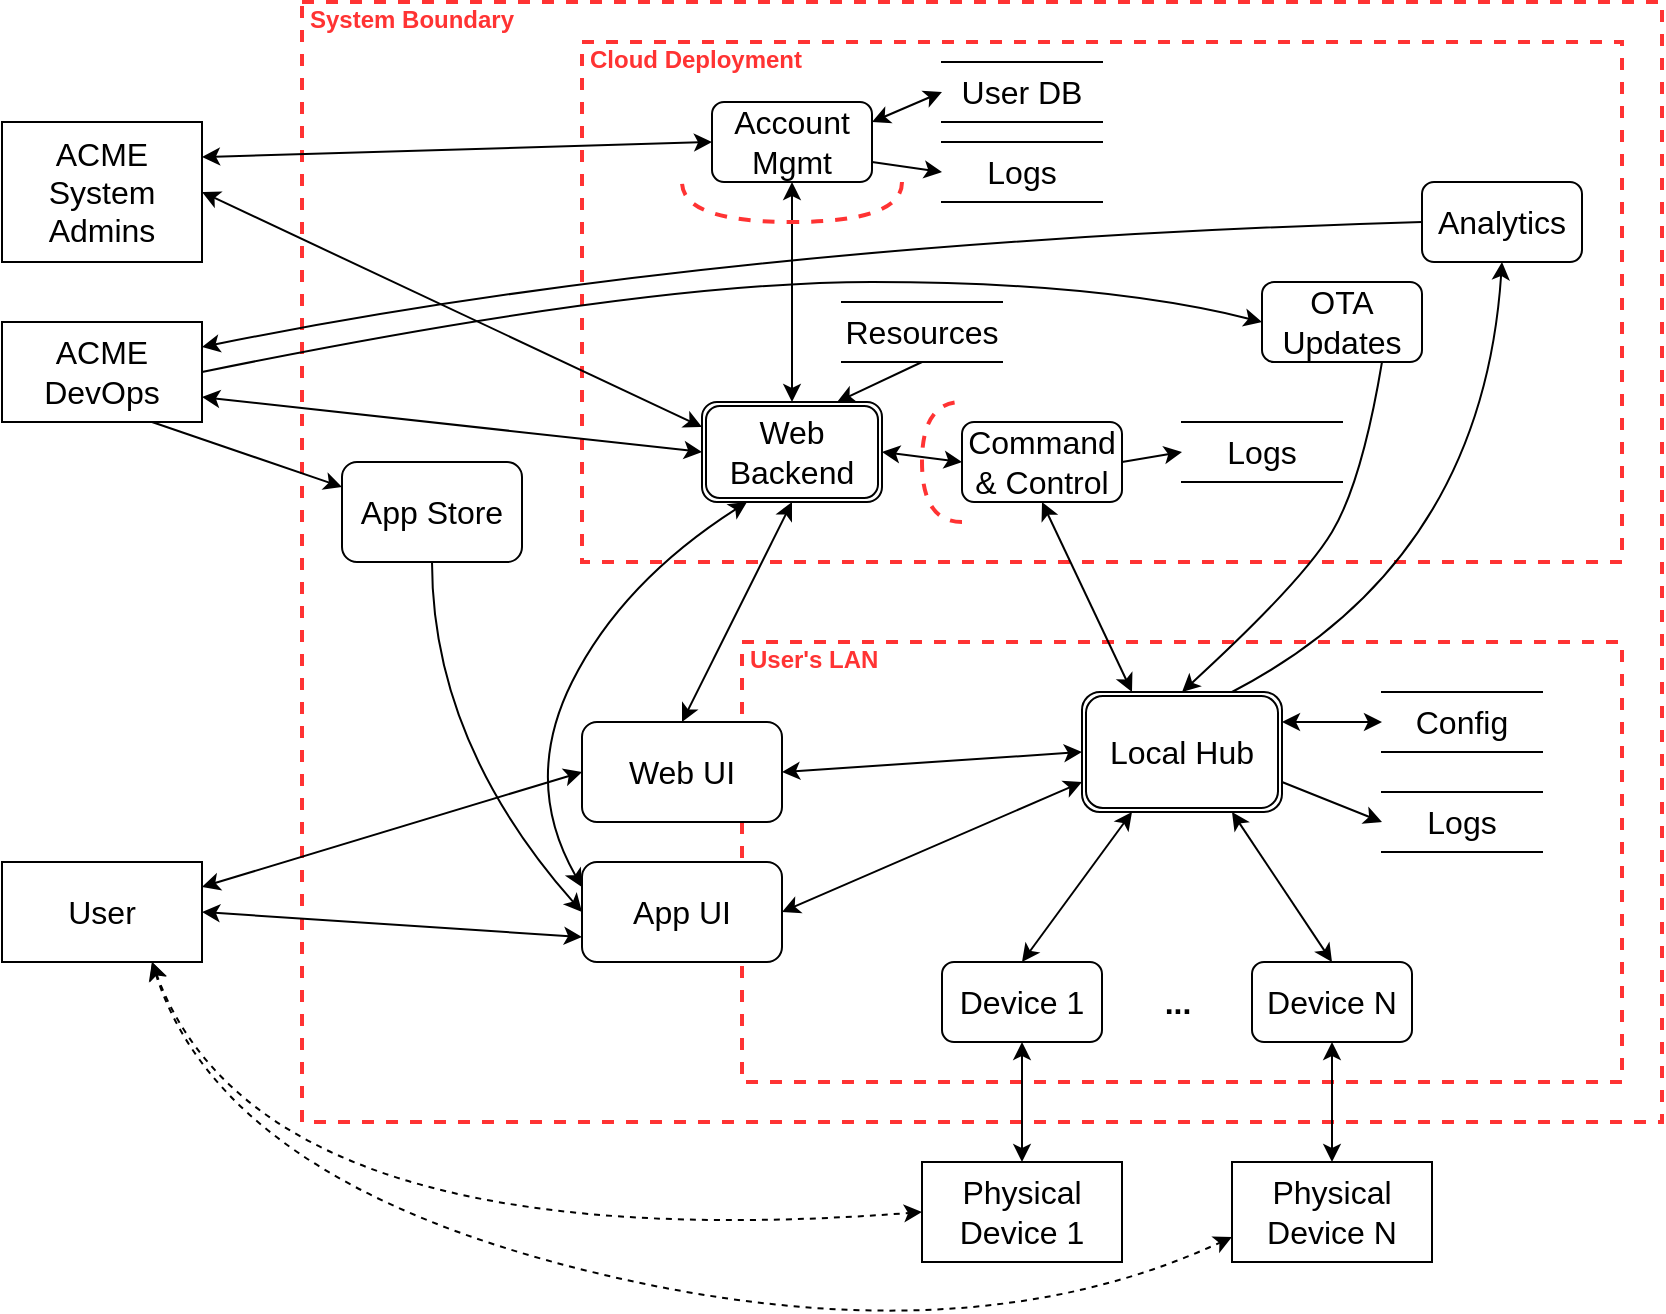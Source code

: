 <mxfile version="11.3.0" type="device" pages="1"><diagram id="9IWmdSMfJTpE5Gw8eWRQ" name="Page-1"><mxGraphModel dx="1605" dy="1107" grid="1" gridSize="10" guides="1" tooltips="1" connect="1" arrows="1" fold="1" page="0" pageScale="1" pageWidth="850" pageHeight="1100" math="0" shadow="0"><root><mxCell id="0"/><mxCell id="1" parent="0"/><mxCell id="WU7GWfCi_3GzVYFVgM7I-1" value="System Boundary" style="html=1;fontColor=#FF3333;fontStyle=1;align=left;verticalAlign=top;spacing=0;labelBorderColor=none;fillColor=none;dashed=1;strokeWidth=2;strokeColor=#FF3333;spacingLeft=4;spacingTop=-3;" parent="1" vertex="1"><mxGeometry x="20" width="680" height="560" as="geometry"/></mxCell><mxCell id="rx-pIHJR_-xb5jepBgxt-1" value="Cloud Deployment" style="html=1;fontColor=#FF3333;fontStyle=1;align=left;verticalAlign=top;spacing=0;labelBorderColor=none;fillColor=none;dashed=1;strokeWidth=2;strokeColor=#FF3333;spacingLeft=4;spacingTop=-3;" vertex="1" parent="1"><mxGeometry x="160" y="20" width="520" height="260" as="geometry"/></mxCell><mxCell id="rx-pIHJR_-xb5jepBgxt-7" value="User's LAN" style="html=1;fontColor=#FF3333;fontStyle=1;align=left;verticalAlign=top;spacing=0;labelBorderColor=none;fillColor=none;dashed=1;strokeWidth=2;strokeColor=#FF3333;spacingLeft=4;spacingTop=-3;" vertex="1" parent="1"><mxGeometry x="240" y="320" width="440" height="220" as="geometry"/></mxCell><mxCell id="WU7GWfCi_3GzVYFVgM7I-3" value="&lt;font style=&quot;font-size: 16px&quot;&gt;User&lt;/font&gt;" style="rounded=0;whiteSpace=wrap;html=1;" parent="1" vertex="1"><mxGeometry x="-130" y="430" width="100" height="50" as="geometry"/></mxCell><mxCell id="WU7GWfCi_3GzVYFVgM7I-4" value="&lt;font style=&quot;font-size: 16px&quot;&gt;Physical Device 1&lt;/font&gt;" style="rounded=0;whiteSpace=wrap;html=1;" parent="1" vertex="1"><mxGeometry x="330" y="580" width="100" height="50" as="geometry"/></mxCell><mxCell id="WU7GWfCi_3GzVYFVgM7I-5" value="&lt;font style=&quot;font-size: 16px&quot;&gt;Physical Device N&lt;/font&gt;" style="rounded=0;whiteSpace=wrap;html=1;" parent="1" vertex="1"><mxGeometry x="485" y="580" width="100" height="50" as="geometry"/></mxCell><mxCell id="WU7GWfCi_3GzVYFVgM7I-6" value="&lt;span style=&quot;font-size: 16px&quot;&gt;ACME DevOps&lt;/span&gt;" style="rounded=0;whiteSpace=wrap;html=1;" parent="1" vertex="1"><mxGeometry x="-130" y="160" width="100" height="50" as="geometry"/></mxCell><mxCell id="rx-pIHJR_-xb5jepBgxt-4" value="&lt;font style=&quot;font-size: 16px&quot;&gt;Web UI&lt;/font&gt;" style="rounded=1;whiteSpace=wrap;html=1;" vertex="1" parent="1"><mxGeometry x="160" y="360" width="100" height="50" as="geometry"/></mxCell><mxCell id="rx-pIHJR_-xb5jepBgxt-5" value="&lt;font style=&quot;font-size: 16px&quot;&gt;App Store&lt;/font&gt;" style="rounded=1;whiteSpace=wrap;html=1;" vertex="1" parent="1"><mxGeometry x="40" y="230" width="90" height="50" as="geometry"/></mxCell><mxCell id="rx-pIHJR_-xb5jepBgxt-6" value="&lt;font style=&quot;font-size: 16px&quot;&gt;App UI&lt;br&gt;&lt;/font&gt;" style="rounded=1;whiteSpace=wrap;html=1;" vertex="1" parent="1"><mxGeometry x="160" y="430" width="100" height="50" as="geometry"/></mxCell><mxCell id="rx-pIHJR_-xb5jepBgxt-9" value="&lt;font style=&quot;font-size: 16px&quot;&gt;Local Hub&lt;/font&gt;" style="shape=ext;double=1;rounded=1;whiteSpace=wrap;html=1;" vertex="1" parent="1"><mxGeometry x="410" y="345" width="100" height="60" as="geometry"/></mxCell><mxCell id="rx-pIHJR_-xb5jepBgxt-10" value="&lt;font style=&quot;font-size: 16px&quot;&gt;Device 1&lt;/font&gt;" style="rounded=1;whiteSpace=wrap;html=1;" vertex="1" parent="1"><mxGeometry x="340" y="480" width="80" height="40" as="geometry"/></mxCell><mxCell id="rx-pIHJR_-xb5jepBgxt-11" value="&lt;font style=&quot;font-size: 16px&quot;&gt;Device N&lt;/font&gt;" style="rounded=1;whiteSpace=wrap;html=1;" vertex="1" parent="1"><mxGeometry x="495" y="480" width="80" height="40" as="geometry"/></mxCell><mxCell id="rx-pIHJR_-xb5jepBgxt-12" value="&lt;font style=&quot;font-size: 16px&quot;&gt;Analytics&lt;/font&gt;" style="rounded=1;whiteSpace=wrap;html=1;" vertex="1" parent="1"><mxGeometry x="580" y="90" width="80" height="40" as="geometry"/></mxCell><mxCell id="rx-pIHJR_-xb5jepBgxt-13" value="&lt;font style=&quot;font-size: 16px&quot;&gt;OTA Updates&lt;/font&gt;" style="rounded=1;whiteSpace=wrap;html=1;" vertex="1" parent="1"><mxGeometry x="500" y="140" width="80" height="40" as="geometry"/></mxCell><mxCell id="rx-pIHJR_-xb5jepBgxt-14" value="&lt;font style=&quot;font-size: 16px&quot;&gt;Command &amp;amp; Control&lt;/font&gt;" style="rounded=1;whiteSpace=wrap;html=1;" vertex="1" parent="1"><mxGeometry x="350" y="210" width="80" height="40" as="geometry"/></mxCell><mxCell id="rx-pIHJR_-xb5jepBgxt-16" value="&lt;font style=&quot;font-size: 16px&quot;&gt;Account Mgmt&lt;/font&gt;" style="rounded=1;whiteSpace=wrap;html=1;" vertex="1" parent="1"><mxGeometry x="225" y="50" width="80" height="40" as="geometry"/></mxCell><mxCell id="rx-pIHJR_-xb5jepBgxt-19" value="&lt;font style=&quot;font-size: 16px&quot;&gt;Web Backend&lt;/font&gt;" style="shape=ext;double=1;rounded=1;whiteSpace=wrap;html=1;" vertex="1" parent="1"><mxGeometry x="220" y="200" width="90" height="50" as="geometry"/></mxCell><mxCell id="rx-pIHJR_-xb5jepBgxt-20" value="&lt;span style=&quot;font-size: 16px&quot;&gt;ACME System Admins&lt;/span&gt;" style="rounded=0;whiteSpace=wrap;html=1;" vertex="1" parent="1"><mxGeometry x="-130" y="60" width="100" height="70" as="geometry"/></mxCell><mxCell id="rx-pIHJR_-xb5jepBgxt-22" value="&lt;b&gt;&lt;font style=&quot;font-size: 16px&quot;&gt;...&lt;/font&gt;&lt;/b&gt;" style="text;html=1;strokeColor=none;fillColor=none;align=center;verticalAlign=middle;whiteSpace=wrap;rounded=0;" vertex="1" parent="1"><mxGeometry x="437.5" y="490" width="40" height="20" as="geometry"/></mxCell><mxCell id="rx-pIHJR_-xb5jepBgxt-23" value="" style="endArrow=classic;startArrow=classic;html=1;fontColor=#FF3333;entryX=0;entryY=0.75;entryDx=0;entryDy=0;exitX=1;exitY=0.5;exitDx=0;exitDy=0;" edge="1" parent="1" source="rx-pIHJR_-xb5jepBgxt-6" target="rx-pIHJR_-xb5jepBgxt-9"><mxGeometry width="50" height="50" relative="1" as="geometry"><mxPoint x="290" y="450" as="sourcePoint"/><mxPoint x="340" y="430" as="targetPoint"/></mxGeometry></mxCell><mxCell id="rx-pIHJR_-xb5jepBgxt-24" value="" style="endArrow=classic;startArrow=classic;html=1;fontColor=#FF3333;entryX=0;entryY=0.5;entryDx=0;entryDy=0;exitX=1;exitY=0.5;exitDx=0;exitDy=0;" edge="1" parent="1" source="rx-pIHJR_-xb5jepBgxt-4" target="rx-pIHJR_-xb5jepBgxt-9"><mxGeometry width="50" height="50" relative="1" as="geometry"><mxPoint x="270" y="465" as="sourcePoint"/><mxPoint x="420" y="400" as="targetPoint"/></mxGeometry></mxCell><mxCell id="rx-pIHJR_-xb5jepBgxt-25" value="" style="endArrow=classic;startArrow=classic;html=1;fontColor=#FF3333;entryX=0.25;entryY=1;entryDx=0;entryDy=0;exitX=0.5;exitY=0;exitDx=0;exitDy=0;" edge="1" parent="1" source="rx-pIHJR_-xb5jepBgxt-10" target="rx-pIHJR_-xb5jepBgxt-9"><mxGeometry width="50" height="50" relative="1" as="geometry"><mxPoint x="270" y="465" as="sourcePoint"/><mxPoint x="420" y="400" as="targetPoint"/></mxGeometry></mxCell><mxCell id="rx-pIHJR_-xb5jepBgxt-26" value="" style="endArrow=classic;startArrow=classic;html=1;fontColor=#FF3333;entryX=0.75;entryY=1;entryDx=0;entryDy=0;exitX=0.5;exitY=0;exitDx=0;exitDy=0;" edge="1" parent="1" source="rx-pIHJR_-xb5jepBgxt-11" target="rx-pIHJR_-xb5jepBgxt-9"><mxGeometry width="50" height="50" relative="1" as="geometry"><mxPoint x="390" y="490" as="sourcePoint"/><mxPoint x="445" y="415" as="targetPoint"/></mxGeometry></mxCell><mxCell id="rx-pIHJR_-xb5jepBgxt-27" value="" style="endArrow=classic;startArrow=classic;html=1;fontColor=#FF3333;entryX=0.5;entryY=1;entryDx=0;entryDy=0;exitX=0.5;exitY=0;exitDx=0;exitDy=0;" edge="1" parent="1" source="WU7GWfCi_3GzVYFVgM7I-4" target="rx-pIHJR_-xb5jepBgxt-10"><mxGeometry width="50" height="50" relative="1" as="geometry"><mxPoint x="390" y="490" as="sourcePoint"/><mxPoint x="445" y="415" as="targetPoint"/></mxGeometry></mxCell><mxCell id="rx-pIHJR_-xb5jepBgxt-28" value="" style="endArrow=classic;startArrow=classic;html=1;fontColor=#FF3333;entryX=0.5;entryY=1;entryDx=0;entryDy=0;exitX=0.5;exitY=0;exitDx=0;exitDy=0;" edge="1" parent="1" source="WU7GWfCi_3GzVYFVgM7I-5" target="rx-pIHJR_-xb5jepBgxt-11"><mxGeometry width="50" height="50" relative="1" as="geometry"><mxPoint x="390" y="590" as="sourcePoint"/><mxPoint x="390" y="530" as="targetPoint"/></mxGeometry></mxCell><mxCell id="rx-pIHJR_-xb5jepBgxt-29" value="" style="endArrow=classic;startArrow=classic;html=1;fontColor=#FF3333;entryX=0.25;entryY=0;entryDx=0;entryDy=0;exitX=0.5;exitY=1;exitDx=0;exitDy=0;" edge="1" parent="1" source="rx-pIHJR_-xb5jepBgxt-14" target="rx-pIHJR_-xb5jepBgxt-9"><mxGeometry width="50" height="50" relative="1" as="geometry"><mxPoint x="270" y="395" as="sourcePoint"/><mxPoint x="420" y="385" as="targetPoint"/></mxGeometry></mxCell><mxCell id="rx-pIHJR_-xb5jepBgxt-33" value="" style="endArrow=classic;startArrow=classic;html=1;fontColor=#FF3333;entryX=0;entryY=0.5;entryDx=0;entryDy=0;exitX=1;exitY=0.5;exitDx=0;exitDy=0;" edge="1" parent="1" source="rx-pIHJR_-xb5jepBgxt-19" target="rx-pIHJR_-xb5jepBgxt-14"><mxGeometry width="50" height="50" relative="1" as="geometry"><mxPoint x="400" y="260" as="sourcePoint"/><mxPoint x="445" y="355" as="targetPoint"/></mxGeometry></mxCell><mxCell id="rx-pIHJR_-xb5jepBgxt-34" value="" style="endArrow=classic;startArrow=classic;html=1;fontColor=#FF3333;entryX=0.5;entryY=0;entryDx=0;entryDy=0;exitX=0.5;exitY=1;exitDx=0;exitDy=0;" edge="1" parent="1" source="rx-pIHJR_-xb5jepBgxt-19" target="rx-pIHJR_-xb5jepBgxt-4"><mxGeometry width="50" height="50" relative="1" as="geometry"><mxPoint x="320" y="235" as="sourcePoint"/><mxPoint x="360" y="240" as="targetPoint"/></mxGeometry></mxCell><mxCell id="rx-pIHJR_-xb5jepBgxt-35" value="" style="curved=1;endArrow=classic;html=1;entryX=0;entryY=0.25;entryDx=0;entryDy=0;exitX=0.25;exitY=1;exitDx=0;exitDy=0;startArrow=classic;startFill=1;" edge="1" parent="1" source="rx-pIHJR_-xb5jepBgxt-19" target="rx-pIHJR_-xb5jepBgxt-6"><mxGeometry width="50" height="50" relative="1" as="geometry"><mxPoint x="105" y="480" as="sourcePoint"/><mxPoint x="155" y="430" as="targetPoint"/><Array as="points"><mxPoint x="180" y="290"/><mxPoint x="130" y="390"/></Array></mxGeometry></mxCell><mxCell id="rx-pIHJR_-xb5jepBgxt-37" value="" style="curved=1;endArrow=classic;html=1;entryX=0;entryY=0.5;entryDx=0;entryDy=0;exitX=0.5;exitY=1;exitDx=0;exitDy=0;startArrow=none;startFill=0;" edge="1" parent="1" source="rx-pIHJR_-xb5jepBgxt-5" target="rx-pIHJR_-xb5jepBgxt-6"><mxGeometry width="50" height="50" relative="1" as="geometry"><mxPoint x="252.5" y="260" as="sourcePoint"/><mxPoint x="170" y="452.5" as="targetPoint"/><Array as="points"><mxPoint x="85" y="370"/></Array></mxGeometry></mxCell><mxCell id="rx-pIHJR_-xb5jepBgxt-38" value="" style="endArrow=classic;startArrow=classic;html=1;fontColor=#FF3333;entryX=0;entryY=0.5;entryDx=0;entryDy=0;exitX=1;exitY=0.25;exitDx=0;exitDy=0;" edge="1" parent="1" source="WU7GWfCi_3GzVYFVgM7I-3" target="rx-pIHJR_-xb5jepBgxt-4"><mxGeometry width="50" height="50" relative="1" as="geometry"><mxPoint x="275" y="260" as="sourcePoint"/><mxPoint x="220" y="370" as="targetPoint"/></mxGeometry></mxCell><mxCell id="rx-pIHJR_-xb5jepBgxt-39" value="" style="endArrow=classic;startArrow=classic;html=1;fontColor=#FF3333;entryX=0;entryY=0.75;entryDx=0;entryDy=0;exitX=1;exitY=0.5;exitDx=0;exitDy=0;" edge="1" parent="1" source="WU7GWfCi_3GzVYFVgM7I-3" target="rx-pIHJR_-xb5jepBgxt-6"><mxGeometry width="50" height="50" relative="1" as="geometry"><mxPoint x="-20" y="355" as="sourcePoint"/><mxPoint x="170" y="395" as="targetPoint"/></mxGeometry></mxCell><mxCell id="rx-pIHJR_-xb5jepBgxt-40" value="" style="endArrow=classic;startArrow=classic;html=1;fontColor=#FF3333;entryX=0.5;entryY=0;entryDx=0;entryDy=0;exitX=0.5;exitY=1;exitDx=0;exitDy=0;" edge="1" parent="1" source="rx-pIHJR_-xb5jepBgxt-16" target="rx-pIHJR_-xb5jepBgxt-19"><mxGeometry width="50" height="50" relative="1" as="geometry"><mxPoint x="320" y="235" as="sourcePoint"/><mxPoint x="360" y="240" as="targetPoint"/></mxGeometry></mxCell><mxCell id="rx-pIHJR_-xb5jepBgxt-41" value="" style="shape=requiredInterface;html=1;verticalLabelPosition=bottom;dashed=1;strokeColor=#FF3333;strokeWidth=2;fillColor=none;fontColor=#FF3333;align=left;rotation=180;" vertex="1" parent="1"><mxGeometry x="330" y="200" width="20" height="60" as="geometry"/></mxCell><mxCell id="rx-pIHJR_-xb5jepBgxt-42" value="" style="shape=requiredInterface;html=1;verticalLabelPosition=bottom;dashed=1;strokeColor=#FF3333;strokeWidth=2;fillColor=none;fontColor=#FF3333;align=left;rotation=90;" vertex="1" parent="1"><mxGeometry x="255" y="45" width="20" height="110" as="geometry"/></mxCell><mxCell id="rx-pIHJR_-xb5jepBgxt-43" value="" style="endArrow=classic;startArrow=classic;html=1;fontColor=#FF3333;entryX=1;entryY=0.25;entryDx=0;entryDy=0;exitX=0;exitY=0.5;exitDx=0;exitDy=0;" edge="1" parent="1" source="rx-pIHJR_-xb5jepBgxt-16" target="rx-pIHJR_-xb5jepBgxt-20"><mxGeometry width="50" height="50" relative="1" as="geometry"><mxPoint x="295" y="140" as="sourcePoint"/><mxPoint x="275" y="210" as="targetPoint"/></mxGeometry></mxCell><mxCell id="rx-pIHJR_-xb5jepBgxt-44" value="" style="endArrow=classic;startArrow=classic;html=1;fontColor=#FF3333;entryX=1;entryY=0.5;entryDx=0;entryDy=0;exitX=0;exitY=0.25;exitDx=0;exitDy=0;" edge="1" parent="1" source="rx-pIHJR_-xb5jepBgxt-19" target="rx-pIHJR_-xb5jepBgxt-20"><mxGeometry width="50" height="50" relative="1" as="geometry"><mxPoint x="255" y="120" as="sourcePoint"/><mxPoint x="-20" y="87.5" as="targetPoint"/></mxGeometry></mxCell><mxCell id="rx-pIHJR_-xb5jepBgxt-45" value="" style="endArrow=classic;startArrow=classic;html=1;fontColor=#FF3333;entryX=1;entryY=0.75;entryDx=0;entryDy=0;exitX=0;exitY=0.5;exitDx=0;exitDy=0;" edge="1" parent="1" source="rx-pIHJR_-xb5jepBgxt-19" target="WU7GWfCi_3GzVYFVgM7I-6"><mxGeometry width="50" height="50" relative="1" as="geometry"><mxPoint x="220" y="223" as="sourcePoint"/><mxPoint x="-20" y="105" as="targetPoint"/></mxGeometry></mxCell><mxCell id="rx-pIHJR_-xb5jepBgxt-46" value="" style="endArrow=none;startArrow=classic;html=1;fontColor=#FF3333;entryX=0.75;entryY=1;entryDx=0;entryDy=0;exitX=0;exitY=0.25;exitDx=0;exitDy=0;startFill=1;endFill=0;" edge="1" parent="1" source="rx-pIHJR_-xb5jepBgxt-5" target="WU7GWfCi_3GzVYFVgM7I-6"><mxGeometry width="50" height="50" relative="1" as="geometry"><mxPoint x="230" y="235" as="sourcePoint"/><mxPoint x="-20" y="182.5" as="targetPoint"/></mxGeometry></mxCell><mxCell id="rx-pIHJR_-xb5jepBgxt-50" value="" style="curved=1;endArrow=classic;html=1;entryX=0;entryY=0.5;entryDx=0;entryDy=0;exitX=0.75;exitY=1;exitDx=0;exitDy=0;startArrow=classic;startFill=1;dashed=1;" edge="1" parent="1" source="WU7GWfCi_3GzVYFVgM7I-3" target="WU7GWfCi_3GzVYFVgM7I-4"><mxGeometry width="50" height="50" relative="1" as="geometry"><mxPoint x="252.5" y="260" as="sourcePoint"/><mxPoint x="170" y="452.5" as="targetPoint"/><Array as="points"><mxPoint y="630"/></Array></mxGeometry></mxCell><mxCell id="rx-pIHJR_-xb5jepBgxt-51" value="" style="curved=1;endArrow=classic;html=1;entryX=0;entryY=0.75;entryDx=0;entryDy=0;exitX=0.75;exitY=1;exitDx=0;exitDy=0;startArrow=classic;startFill=1;dashed=1;" edge="1" parent="1" source="WU7GWfCi_3GzVYFVgM7I-3" target="WU7GWfCi_3GzVYFVgM7I-5"><mxGeometry width="50" height="50" relative="1" as="geometry"><mxPoint x="-45" y="490" as="sourcePoint"/><mxPoint x="340" y="615" as="targetPoint"/><Array as="points"><mxPoint x="-20" y="590"/><mxPoint x="350" y="680"/></Array></mxGeometry></mxCell><mxCell id="rx-pIHJR_-xb5jepBgxt-52" value="&lt;font style=&quot;font-size: 16px&quot;&gt;Config&lt;/font&gt;" style="shape=partialRectangle;whiteSpace=wrap;html=1;left=0;right=0;fillColor=none;" vertex="1" parent="1"><mxGeometry x="560" y="345" width="80" height="30" as="geometry"/></mxCell><mxCell id="rx-pIHJR_-xb5jepBgxt-53" value="&lt;font style=&quot;font-size: 16px&quot;&gt;Logs&lt;/font&gt;" style="shape=partialRectangle;whiteSpace=wrap;html=1;left=0;right=0;fillColor=none;" vertex="1" parent="1"><mxGeometry x="560" y="395" width="80" height="30" as="geometry"/></mxCell><mxCell id="rx-pIHJR_-xb5jepBgxt-54" value="" style="endArrow=classic;startArrow=classic;html=1;fontColor=#FF3333;entryX=0;entryY=0.5;entryDx=0;entryDy=0;exitX=1;exitY=0.25;exitDx=0;exitDy=0;" edge="1" parent="1" source="rx-pIHJR_-xb5jepBgxt-9" target="rx-pIHJR_-xb5jepBgxt-52"><mxGeometry width="50" height="50" relative="1" as="geometry"><mxPoint x="170" y="730" as="sourcePoint"/><mxPoint x="220" y="680" as="targetPoint"/></mxGeometry></mxCell><mxCell id="rx-pIHJR_-xb5jepBgxt-55" value="" style="endArrow=classic;html=1;fontColor=#FF3333;entryX=0;entryY=0.5;entryDx=0;entryDy=0;exitX=1;exitY=0.75;exitDx=0;exitDy=0;" edge="1" parent="1" source="rx-pIHJR_-xb5jepBgxt-9" target="rx-pIHJR_-xb5jepBgxt-53"><mxGeometry width="50" height="50" relative="1" as="geometry"><mxPoint x="170" y="730" as="sourcePoint"/><mxPoint x="220" y="680" as="targetPoint"/></mxGeometry></mxCell><mxCell id="rx-pIHJR_-xb5jepBgxt-57" value="&lt;font style=&quot;font-size: 16px&quot;&gt;User DB&lt;/font&gt;" style="shape=partialRectangle;whiteSpace=wrap;html=1;left=0;right=0;fillColor=none;" vertex="1" parent="1"><mxGeometry x="340" y="30" width="80" height="30" as="geometry"/></mxCell><mxCell id="rx-pIHJR_-xb5jepBgxt-58" value="&lt;font style=&quot;font-size: 16px&quot;&gt;Logs&lt;/font&gt;" style="shape=partialRectangle;whiteSpace=wrap;html=1;left=0;right=0;fillColor=none;" vertex="1" parent="1"><mxGeometry x="340" y="70" width="80" height="30" as="geometry"/></mxCell><mxCell id="rx-pIHJR_-xb5jepBgxt-60" value="&lt;font style=&quot;font-size: 16px&quot;&gt;Logs&lt;br&gt;&lt;/font&gt;" style="shape=partialRectangle;whiteSpace=wrap;html=1;left=0;right=0;fillColor=none;" vertex="1" parent="1"><mxGeometry x="460" y="210" width="80" height="30" as="geometry"/></mxCell><mxCell id="rx-pIHJR_-xb5jepBgxt-61" value="" style="curved=1;endArrow=classic;html=1;exitX=0.75;exitY=1;exitDx=0;exitDy=0;entryX=0.5;entryY=0;entryDx=0;entryDy=0;" edge="1" parent="1" source="rx-pIHJR_-xb5jepBgxt-13" target="rx-pIHJR_-xb5jepBgxt-9"><mxGeometry width="50" height="50" relative="1" as="geometry"><mxPoint x="465" y="320" as="sourcePoint"/><mxPoint x="515" y="270" as="targetPoint"/><Array as="points"><mxPoint x="550" y="240"/><mxPoint x="520" y="290"/></Array></mxGeometry></mxCell><mxCell id="rx-pIHJR_-xb5jepBgxt-62" value="" style="curved=1;endArrow=classic;html=1;exitX=0.75;exitY=0;exitDx=0;exitDy=0;entryX=0.5;entryY=1;entryDx=0;entryDy=0;" edge="1" parent="1" source="rx-pIHJR_-xb5jepBgxt-9" target="rx-pIHJR_-xb5jepBgxt-12"><mxGeometry width="50" height="50" relative="1" as="geometry"><mxPoint x="510" y="210" as="sourcePoint"/><mxPoint x="470" y="355" as="targetPoint"/><Array as="points"><mxPoint x="610" y="280"/></Array></mxGeometry></mxCell><mxCell id="rx-pIHJR_-xb5jepBgxt-64" value="" style="endArrow=classic;startArrow=classic;html=1;fontColor=#FF3333;entryX=0;entryY=0.5;entryDx=0;entryDy=0;exitX=1;exitY=0.25;exitDx=0;exitDy=0;" edge="1" parent="1" source="rx-pIHJR_-xb5jepBgxt-16" target="rx-pIHJR_-xb5jepBgxt-57"><mxGeometry width="50" height="50" relative="1" as="geometry"><mxPoint x="440" y="240" as="sourcePoint"/><mxPoint x="470" y="235" as="targetPoint"/></mxGeometry></mxCell><mxCell id="rx-pIHJR_-xb5jepBgxt-66" value="" style="endArrow=classic;html=1;fontColor=#FF3333;entryX=0;entryY=0.5;entryDx=0;entryDy=0;exitX=1;exitY=0.5;exitDx=0;exitDy=0;" edge="1" parent="1" source="rx-pIHJR_-xb5jepBgxt-14" target="rx-pIHJR_-xb5jepBgxt-60"><mxGeometry width="50" height="50" relative="1" as="geometry"><mxPoint x="325" y="310" as="sourcePoint"/><mxPoint x="375" y="260" as="targetPoint"/></mxGeometry></mxCell><mxCell id="rx-pIHJR_-xb5jepBgxt-67" value="" style="endArrow=classic;html=1;fontColor=#FF3333;entryX=0;entryY=0.5;entryDx=0;entryDy=0;exitX=1;exitY=0.75;exitDx=0;exitDy=0;" edge="1" parent="1" source="rx-pIHJR_-xb5jepBgxt-16" target="rx-pIHJR_-xb5jepBgxt-58"><mxGeometry width="50" height="50" relative="1" as="geometry"><mxPoint x="440" y="240" as="sourcePoint"/><mxPoint x="470" y="235" as="targetPoint"/></mxGeometry></mxCell><mxCell id="rx-pIHJR_-xb5jepBgxt-59" value="&lt;font style=&quot;font-size: 16px&quot;&gt;Resources&lt;/font&gt;" style="shape=partialRectangle;whiteSpace=wrap;html=1;left=0;right=0;fillColor=none;" vertex="1" parent="1"><mxGeometry x="290" y="150" width="80" height="30" as="geometry"/></mxCell><mxCell id="rx-pIHJR_-xb5jepBgxt-69" value="" style="curved=1;endArrow=classic;html=1;entryX=0;entryY=0.5;entryDx=0;entryDy=0;exitX=1;exitY=0.5;exitDx=0;exitDy=0;" edge="1" parent="1" source="WU7GWfCi_3GzVYFVgM7I-6" target="rx-pIHJR_-xb5jepBgxt-13"><mxGeometry width="50" height="50" relative="1" as="geometry"><mxPoint x="190" y="345" as="sourcePoint"/><mxPoint x="240" y="295" as="targetPoint"/><Array as="points"><mxPoint x="190" y="140"/><mxPoint x="420" y="140"/></Array></mxGeometry></mxCell><mxCell id="rx-pIHJR_-xb5jepBgxt-70" value="" style="endArrow=classic;html=1;fontColor=#FF3333;entryX=0.75;entryY=0;entryDx=0;entryDy=0;exitX=0.5;exitY=1;exitDx=0;exitDy=0;" edge="1" parent="1" source="rx-pIHJR_-xb5jepBgxt-59" target="rx-pIHJR_-xb5jepBgxt-19"><mxGeometry width="50" height="50" relative="1" as="geometry"><mxPoint x="315" y="90" as="sourcePoint"/><mxPoint x="350" y="95" as="targetPoint"/></mxGeometry></mxCell><mxCell id="rx-pIHJR_-xb5jepBgxt-71" value="" style="curved=1;endArrow=classic;html=1;exitX=0;exitY=0.5;exitDx=0;exitDy=0;entryX=1;entryY=0.25;entryDx=0;entryDy=0;" edge="1" parent="1" source="rx-pIHJR_-xb5jepBgxt-12" target="WU7GWfCi_3GzVYFVgM7I-6"><mxGeometry width="50" height="50" relative="1" as="geometry"><mxPoint x="-20" y="195" as="sourcePoint"/><mxPoint x="510" y="170" as="targetPoint"/><Array as="points"><mxPoint x="230" y="120"/></Array></mxGeometry></mxCell></root></mxGraphModel></diagram></mxfile>